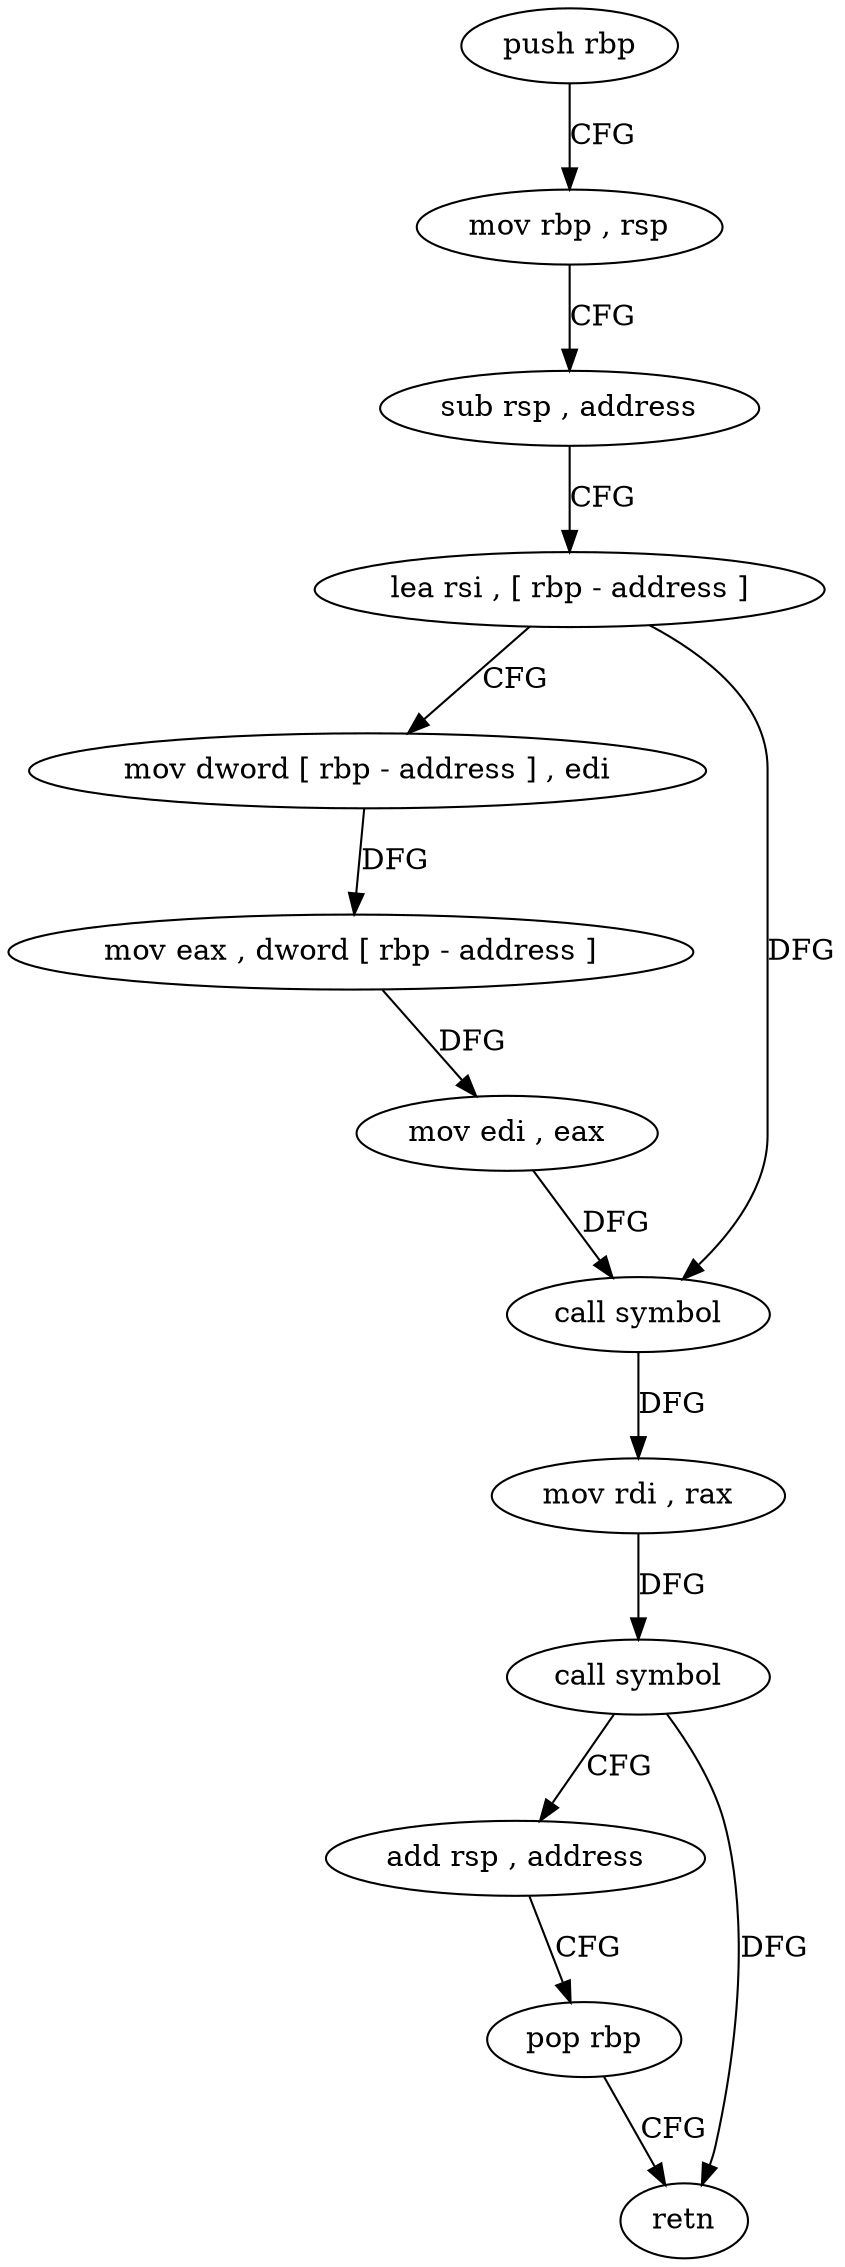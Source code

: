 digraph "func" {
"4204960" [label = "push rbp" ]
"4204961" [label = "mov rbp , rsp" ]
"4204964" [label = "sub rsp , address" ]
"4204968" [label = "lea rsi , [ rbp - address ]" ]
"4204972" [label = "mov dword [ rbp - address ] , edi" ]
"4204975" [label = "mov eax , dword [ rbp - address ]" ]
"4204978" [label = "mov edi , eax" ]
"4204980" [label = "call symbol" ]
"4204985" [label = "mov rdi , rax" ]
"4204988" [label = "call symbol" ]
"4204993" [label = "add rsp , address" ]
"4204997" [label = "pop rbp" ]
"4204998" [label = "retn" ]
"4204960" -> "4204961" [ label = "CFG" ]
"4204961" -> "4204964" [ label = "CFG" ]
"4204964" -> "4204968" [ label = "CFG" ]
"4204968" -> "4204972" [ label = "CFG" ]
"4204968" -> "4204980" [ label = "DFG" ]
"4204972" -> "4204975" [ label = "DFG" ]
"4204975" -> "4204978" [ label = "DFG" ]
"4204978" -> "4204980" [ label = "DFG" ]
"4204980" -> "4204985" [ label = "DFG" ]
"4204985" -> "4204988" [ label = "DFG" ]
"4204988" -> "4204993" [ label = "CFG" ]
"4204988" -> "4204998" [ label = "DFG" ]
"4204993" -> "4204997" [ label = "CFG" ]
"4204997" -> "4204998" [ label = "CFG" ]
}
